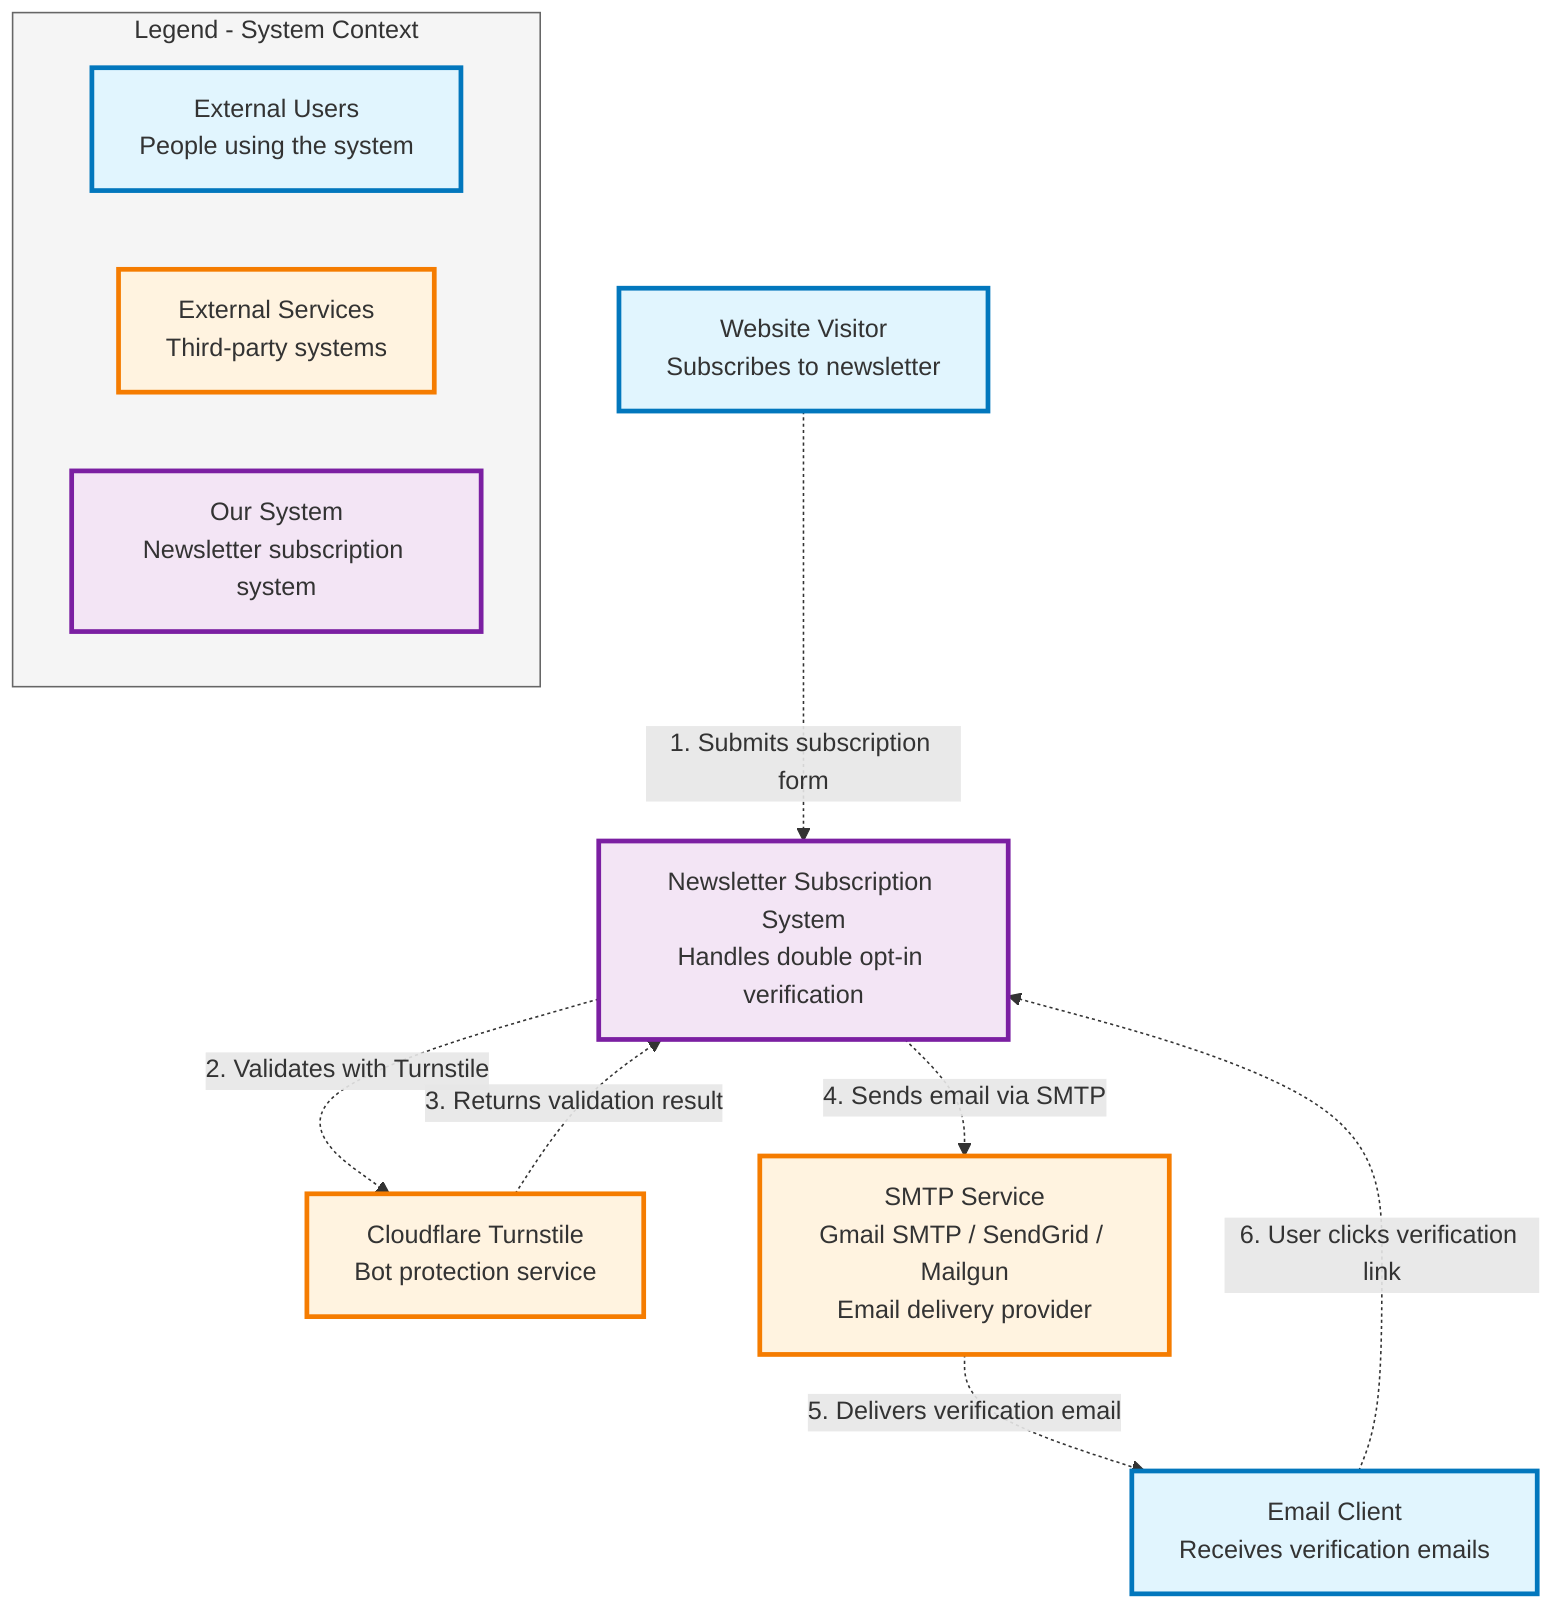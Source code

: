 graph TB
    %% C4 Model - Level 1: System Context
    User["Website Visitor<br/>Subscribes to newsletter"]
    EmailClient["Email Client<br/>Receives verification emails"]
    CFTurnstile["Cloudflare Turnstile<br/>Bot protection service"]
    SMTPService["SMTP Service<br/>Gmail SMTP / SendGrid / Mailgun<br/>Email delivery provider"]
    NewsletterSystem["Newsletter Subscription System<br/>Handles double opt-in verification"]
    
    %% System Context relationships
    User -.->|"1. Submits subscription form"| NewsletterSystem
    NewsletterSystem -.->|"2. Validates with Turnstile"| CFTurnstile
    CFTurnstile -.->|"3. Returns validation result"| NewsletterSystem
    NewsletterSystem -.->|"4. Sends email via SMTP"| SMTPService
    SMTPService -.->|"5. Delivers verification email"| EmailClient
    EmailClient -.->|"6. User clicks verification link"| NewsletterSystem
    
    %% Legend
    subgraph Legend["Legend - System Context"]
        LegendUser["External Users<br/>People using the system"]
        LegendExternal["External Services<br/>Third-party systems"]
        LegendSystem["Our System<br/>Newsletter subscription system"]
    end

    %% Styling
    classDef userFlow fill:#e1f5fe,stroke:#0277bd,stroke-width:3px
    classDef externalFlow fill:#fff3e0,stroke:#f57c00,stroke-width:3px
    classDef systemFlow fill:#f3e5f5,stroke:#7b1fa2,stroke-width:3px
    classDef legendBox fill:#f5f5f5,stroke:#666,stroke-width:1px

    class User,EmailClient userFlow
    class CFTurnstile,SMTPService externalFlow
    class NewsletterSystem systemFlow
    class Legend,LegendUser,LegendExternal,LegendSystem legendBox
    
    %% Apply legend colors
    class LegendUser userFlow
    class LegendExternal externalFlow
    class LegendSystem systemFlow